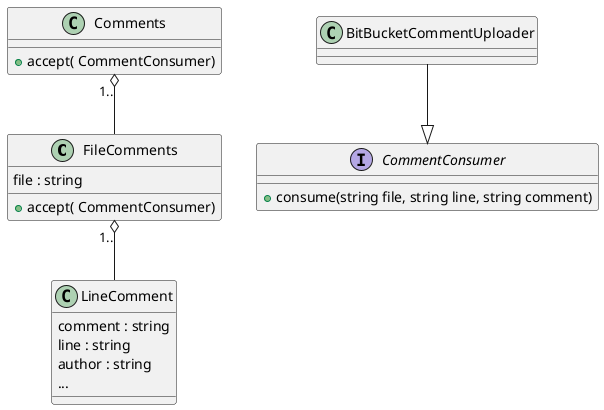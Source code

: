 @startuml
class FileComments {
file : string
+ accept( CommentConsumer)
}

class Comments {
+ accept( CommentConsumer)
}

Comments "1.." o-- FileComments

class LineComment {
comment : string
line : string
author : string
...
}

interface CommentConsumer{
+consume(string file, string line, string comment)
}

class BitBucketCommentUploader{
}
BitBucketCommentUploader --|> CommentConsumer

FileComments "1.." o-- LineComment
@enduml